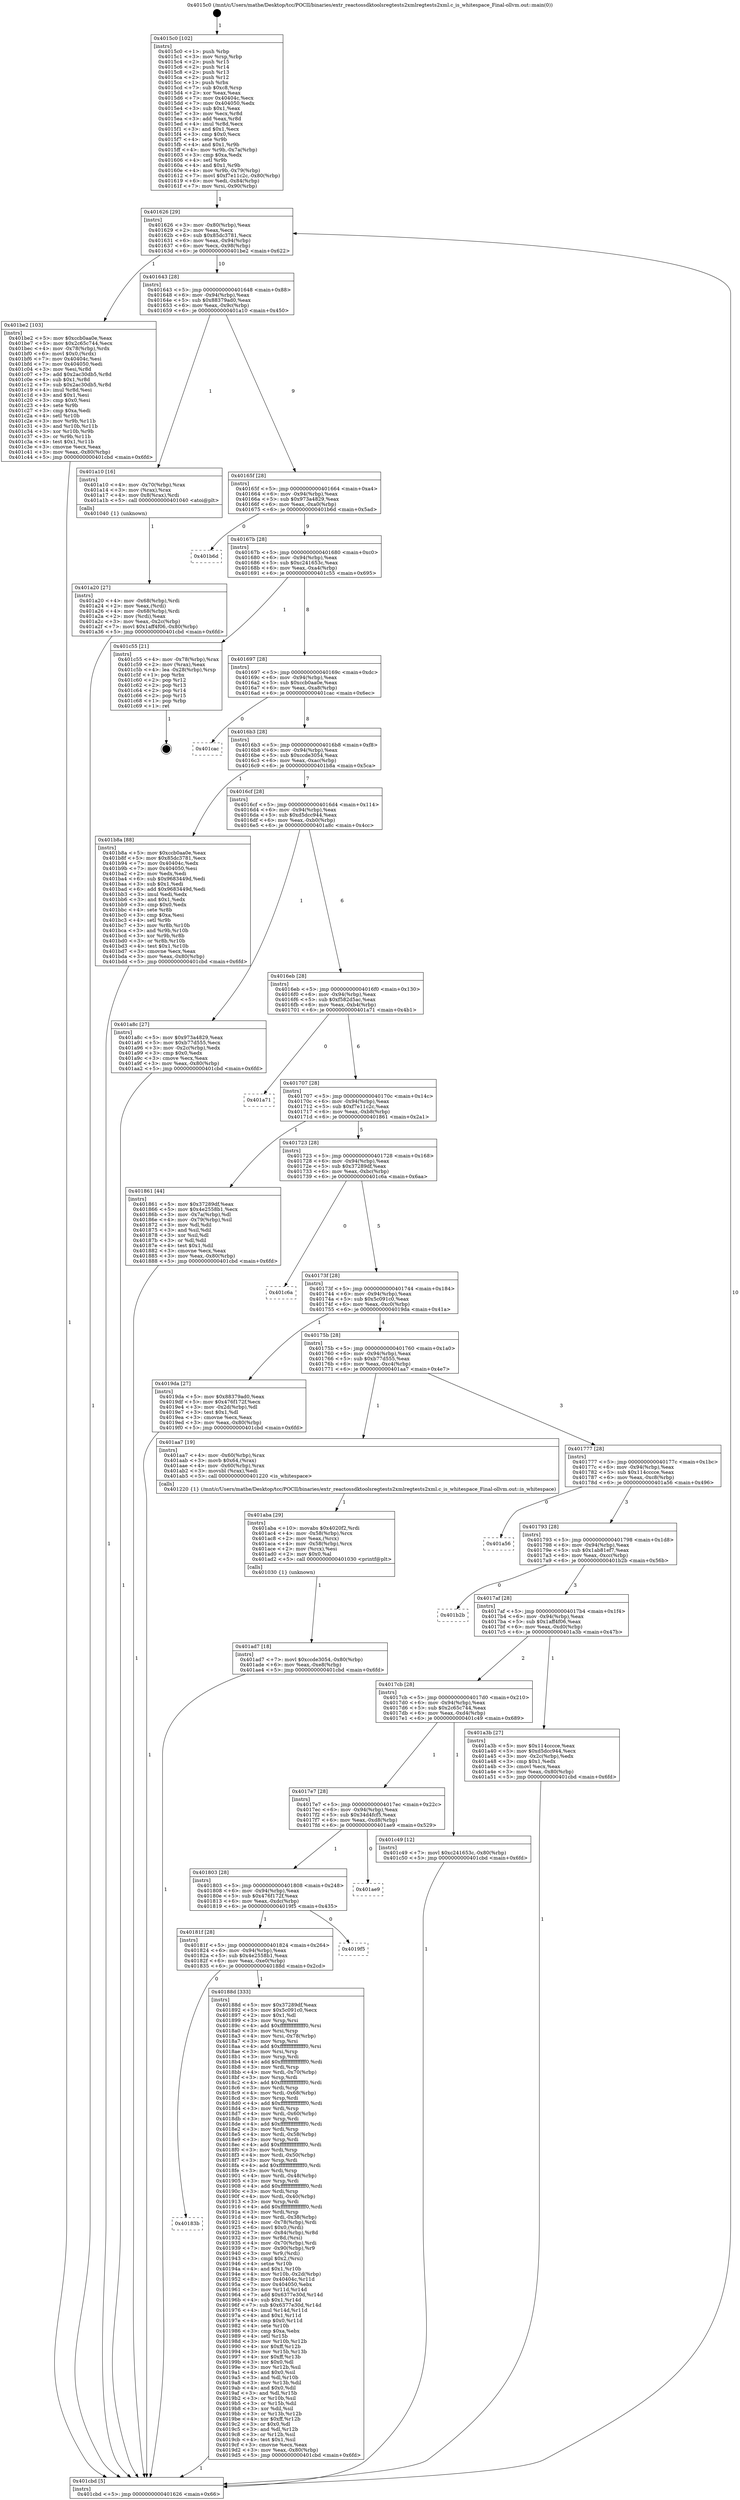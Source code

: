 digraph "0x4015c0" {
  label = "0x4015c0 (/mnt/c/Users/mathe/Desktop/tcc/POCII/binaries/extr_reactossdktoolsregtests2xmlregtests2xml.c_is_whitespace_Final-ollvm.out::main(0))"
  labelloc = "t"
  node[shape=record]

  Entry [label="",width=0.3,height=0.3,shape=circle,fillcolor=black,style=filled]
  "0x401626" [label="{
     0x401626 [29]\l
     | [instrs]\l
     &nbsp;&nbsp;0x401626 \<+3\>: mov -0x80(%rbp),%eax\l
     &nbsp;&nbsp;0x401629 \<+2\>: mov %eax,%ecx\l
     &nbsp;&nbsp;0x40162b \<+6\>: sub $0x85dc3781,%ecx\l
     &nbsp;&nbsp;0x401631 \<+6\>: mov %eax,-0x94(%rbp)\l
     &nbsp;&nbsp;0x401637 \<+6\>: mov %ecx,-0x98(%rbp)\l
     &nbsp;&nbsp;0x40163d \<+6\>: je 0000000000401be2 \<main+0x622\>\l
  }"]
  "0x401be2" [label="{
     0x401be2 [103]\l
     | [instrs]\l
     &nbsp;&nbsp;0x401be2 \<+5\>: mov $0xccb0aa0e,%eax\l
     &nbsp;&nbsp;0x401be7 \<+5\>: mov $0x2c65c744,%ecx\l
     &nbsp;&nbsp;0x401bec \<+4\>: mov -0x78(%rbp),%rdx\l
     &nbsp;&nbsp;0x401bf0 \<+6\>: movl $0x0,(%rdx)\l
     &nbsp;&nbsp;0x401bf6 \<+7\>: mov 0x40404c,%esi\l
     &nbsp;&nbsp;0x401bfd \<+7\>: mov 0x404050,%edi\l
     &nbsp;&nbsp;0x401c04 \<+3\>: mov %esi,%r8d\l
     &nbsp;&nbsp;0x401c07 \<+7\>: add $0x2ac30db5,%r8d\l
     &nbsp;&nbsp;0x401c0e \<+4\>: sub $0x1,%r8d\l
     &nbsp;&nbsp;0x401c12 \<+7\>: sub $0x2ac30db5,%r8d\l
     &nbsp;&nbsp;0x401c19 \<+4\>: imul %r8d,%esi\l
     &nbsp;&nbsp;0x401c1d \<+3\>: and $0x1,%esi\l
     &nbsp;&nbsp;0x401c20 \<+3\>: cmp $0x0,%esi\l
     &nbsp;&nbsp;0x401c23 \<+4\>: sete %r9b\l
     &nbsp;&nbsp;0x401c27 \<+3\>: cmp $0xa,%edi\l
     &nbsp;&nbsp;0x401c2a \<+4\>: setl %r10b\l
     &nbsp;&nbsp;0x401c2e \<+3\>: mov %r9b,%r11b\l
     &nbsp;&nbsp;0x401c31 \<+3\>: and %r10b,%r11b\l
     &nbsp;&nbsp;0x401c34 \<+3\>: xor %r10b,%r9b\l
     &nbsp;&nbsp;0x401c37 \<+3\>: or %r9b,%r11b\l
     &nbsp;&nbsp;0x401c3a \<+4\>: test $0x1,%r11b\l
     &nbsp;&nbsp;0x401c3e \<+3\>: cmovne %ecx,%eax\l
     &nbsp;&nbsp;0x401c41 \<+3\>: mov %eax,-0x80(%rbp)\l
     &nbsp;&nbsp;0x401c44 \<+5\>: jmp 0000000000401cbd \<main+0x6fd\>\l
  }"]
  "0x401643" [label="{
     0x401643 [28]\l
     | [instrs]\l
     &nbsp;&nbsp;0x401643 \<+5\>: jmp 0000000000401648 \<main+0x88\>\l
     &nbsp;&nbsp;0x401648 \<+6\>: mov -0x94(%rbp),%eax\l
     &nbsp;&nbsp;0x40164e \<+5\>: sub $0x88379ad0,%eax\l
     &nbsp;&nbsp;0x401653 \<+6\>: mov %eax,-0x9c(%rbp)\l
     &nbsp;&nbsp;0x401659 \<+6\>: je 0000000000401a10 \<main+0x450\>\l
  }"]
  Exit [label="",width=0.3,height=0.3,shape=circle,fillcolor=black,style=filled,peripheries=2]
  "0x401a10" [label="{
     0x401a10 [16]\l
     | [instrs]\l
     &nbsp;&nbsp;0x401a10 \<+4\>: mov -0x70(%rbp),%rax\l
     &nbsp;&nbsp;0x401a14 \<+3\>: mov (%rax),%rax\l
     &nbsp;&nbsp;0x401a17 \<+4\>: mov 0x8(%rax),%rdi\l
     &nbsp;&nbsp;0x401a1b \<+5\>: call 0000000000401040 \<atoi@plt\>\l
     | [calls]\l
     &nbsp;&nbsp;0x401040 \{1\} (unknown)\l
  }"]
  "0x40165f" [label="{
     0x40165f [28]\l
     | [instrs]\l
     &nbsp;&nbsp;0x40165f \<+5\>: jmp 0000000000401664 \<main+0xa4\>\l
     &nbsp;&nbsp;0x401664 \<+6\>: mov -0x94(%rbp),%eax\l
     &nbsp;&nbsp;0x40166a \<+5\>: sub $0x973a4829,%eax\l
     &nbsp;&nbsp;0x40166f \<+6\>: mov %eax,-0xa0(%rbp)\l
     &nbsp;&nbsp;0x401675 \<+6\>: je 0000000000401b6d \<main+0x5ad\>\l
  }"]
  "0x401ad7" [label="{
     0x401ad7 [18]\l
     | [instrs]\l
     &nbsp;&nbsp;0x401ad7 \<+7\>: movl $0xccde3054,-0x80(%rbp)\l
     &nbsp;&nbsp;0x401ade \<+6\>: mov %eax,-0xe8(%rbp)\l
     &nbsp;&nbsp;0x401ae4 \<+5\>: jmp 0000000000401cbd \<main+0x6fd\>\l
  }"]
  "0x401b6d" [label="{
     0x401b6d\l
  }", style=dashed]
  "0x40167b" [label="{
     0x40167b [28]\l
     | [instrs]\l
     &nbsp;&nbsp;0x40167b \<+5\>: jmp 0000000000401680 \<main+0xc0\>\l
     &nbsp;&nbsp;0x401680 \<+6\>: mov -0x94(%rbp),%eax\l
     &nbsp;&nbsp;0x401686 \<+5\>: sub $0xc241653c,%eax\l
     &nbsp;&nbsp;0x40168b \<+6\>: mov %eax,-0xa4(%rbp)\l
     &nbsp;&nbsp;0x401691 \<+6\>: je 0000000000401c55 \<main+0x695\>\l
  }"]
  "0x401aba" [label="{
     0x401aba [29]\l
     | [instrs]\l
     &nbsp;&nbsp;0x401aba \<+10\>: movabs $0x4020f2,%rdi\l
     &nbsp;&nbsp;0x401ac4 \<+4\>: mov -0x58(%rbp),%rcx\l
     &nbsp;&nbsp;0x401ac8 \<+2\>: mov %eax,(%rcx)\l
     &nbsp;&nbsp;0x401aca \<+4\>: mov -0x58(%rbp),%rcx\l
     &nbsp;&nbsp;0x401ace \<+2\>: mov (%rcx),%esi\l
     &nbsp;&nbsp;0x401ad0 \<+2\>: mov $0x0,%al\l
     &nbsp;&nbsp;0x401ad2 \<+5\>: call 0000000000401030 \<printf@plt\>\l
     | [calls]\l
     &nbsp;&nbsp;0x401030 \{1\} (unknown)\l
  }"]
  "0x401c55" [label="{
     0x401c55 [21]\l
     | [instrs]\l
     &nbsp;&nbsp;0x401c55 \<+4\>: mov -0x78(%rbp),%rax\l
     &nbsp;&nbsp;0x401c59 \<+2\>: mov (%rax),%eax\l
     &nbsp;&nbsp;0x401c5b \<+4\>: lea -0x28(%rbp),%rsp\l
     &nbsp;&nbsp;0x401c5f \<+1\>: pop %rbx\l
     &nbsp;&nbsp;0x401c60 \<+2\>: pop %r12\l
     &nbsp;&nbsp;0x401c62 \<+2\>: pop %r13\l
     &nbsp;&nbsp;0x401c64 \<+2\>: pop %r14\l
     &nbsp;&nbsp;0x401c66 \<+2\>: pop %r15\l
     &nbsp;&nbsp;0x401c68 \<+1\>: pop %rbp\l
     &nbsp;&nbsp;0x401c69 \<+1\>: ret\l
  }"]
  "0x401697" [label="{
     0x401697 [28]\l
     | [instrs]\l
     &nbsp;&nbsp;0x401697 \<+5\>: jmp 000000000040169c \<main+0xdc\>\l
     &nbsp;&nbsp;0x40169c \<+6\>: mov -0x94(%rbp),%eax\l
     &nbsp;&nbsp;0x4016a2 \<+5\>: sub $0xccb0aa0e,%eax\l
     &nbsp;&nbsp;0x4016a7 \<+6\>: mov %eax,-0xa8(%rbp)\l
     &nbsp;&nbsp;0x4016ad \<+6\>: je 0000000000401cac \<main+0x6ec\>\l
  }"]
  "0x401a20" [label="{
     0x401a20 [27]\l
     | [instrs]\l
     &nbsp;&nbsp;0x401a20 \<+4\>: mov -0x68(%rbp),%rdi\l
     &nbsp;&nbsp;0x401a24 \<+2\>: mov %eax,(%rdi)\l
     &nbsp;&nbsp;0x401a26 \<+4\>: mov -0x68(%rbp),%rdi\l
     &nbsp;&nbsp;0x401a2a \<+2\>: mov (%rdi),%eax\l
     &nbsp;&nbsp;0x401a2c \<+3\>: mov %eax,-0x2c(%rbp)\l
     &nbsp;&nbsp;0x401a2f \<+7\>: movl $0x1aff4f06,-0x80(%rbp)\l
     &nbsp;&nbsp;0x401a36 \<+5\>: jmp 0000000000401cbd \<main+0x6fd\>\l
  }"]
  "0x401cac" [label="{
     0x401cac\l
  }", style=dashed]
  "0x4016b3" [label="{
     0x4016b3 [28]\l
     | [instrs]\l
     &nbsp;&nbsp;0x4016b3 \<+5\>: jmp 00000000004016b8 \<main+0xf8\>\l
     &nbsp;&nbsp;0x4016b8 \<+6\>: mov -0x94(%rbp),%eax\l
     &nbsp;&nbsp;0x4016be \<+5\>: sub $0xccde3054,%eax\l
     &nbsp;&nbsp;0x4016c3 \<+6\>: mov %eax,-0xac(%rbp)\l
     &nbsp;&nbsp;0x4016c9 \<+6\>: je 0000000000401b8a \<main+0x5ca\>\l
  }"]
  "0x40183b" [label="{
     0x40183b\l
  }", style=dashed]
  "0x401b8a" [label="{
     0x401b8a [88]\l
     | [instrs]\l
     &nbsp;&nbsp;0x401b8a \<+5\>: mov $0xccb0aa0e,%eax\l
     &nbsp;&nbsp;0x401b8f \<+5\>: mov $0x85dc3781,%ecx\l
     &nbsp;&nbsp;0x401b94 \<+7\>: mov 0x40404c,%edx\l
     &nbsp;&nbsp;0x401b9b \<+7\>: mov 0x404050,%esi\l
     &nbsp;&nbsp;0x401ba2 \<+2\>: mov %edx,%edi\l
     &nbsp;&nbsp;0x401ba4 \<+6\>: sub $0x9683449d,%edi\l
     &nbsp;&nbsp;0x401baa \<+3\>: sub $0x1,%edi\l
     &nbsp;&nbsp;0x401bad \<+6\>: add $0x9683449d,%edi\l
     &nbsp;&nbsp;0x401bb3 \<+3\>: imul %edi,%edx\l
     &nbsp;&nbsp;0x401bb6 \<+3\>: and $0x1,%edx\l
     &nbsp;&nbsp;0x401bb9 \<+3\>: cmp $0x0,%edx\l
     &nbsp;&nbsp;0x401bbc \<+4\>: sete %r8b\l
     &nbsp;&nbsp;0x401bc0 \<+3\>: cmp $0xa,%esi\l
     &nbsp;&nbsp;0x401bc3 \<+4\>: setl %r9b\l
     &nbsp;&nbsp;0x401bc7 \<+3\>: mov %r8b,%r10b\l
     &nbsp;&nbsp;0x401bca \<+3\>: and %r9b,%r10b\l
     &nbsp;&nbsp;0x401bcd \<+3\>: xor %r9b,%r8b\l
     &nbsp;&nbsp;0x401bd0 \<+3\>: or %r8b,%r10b\l
     &nbsp;&nbsp;0x401bd3 \<+4\>: test $0x1,%r10b\l
     &nbsp;&nbsp;0x401bd7 \<+3\>: cmovne %ecx,%eax\l
     &nbsp;&nbsp;0x401bda \<+3\>: mov %eax,-0x80(%rbp)\l
     &nbsp;&nbsp;0x401bdd \<+5\>: jmp 0000000000401cbd \<main+0x6fd\>\l
  }"]
  "0x4016cf" [label="{
     0x4016cf [28]\l
     | [instrs]\l
     &nbsp;&nbsp;0x4016cf \<+5\>: jmp 00000000004016d4 \<main+0x114\>\l
     &nbsp;&nbsp;0x4016d4 \<+6\>: mov -0x94(%rbp),%eax\l
     &nbsp;&nbsp;0x4016da \<+5\>: sub $0xd5dcc944,%eax\l
     &nbsp;&nbsp;0x4016df \<+6\>: mov %eax,-0xb0(%rbp)\l
     &nbsp;&nbsp;0x4016e5 \<+6\>: je 0000000000401a8c \<main+0x4cc\>\l
  }"]
  "0x40188d" [label="{
     0x40188d [333]\l
     | [instrs]\l
     &nbsp;&nbsp;0x40188d \<+5\>: mov $0x37289df,%eax\l
     &nbsp;&nbsp;0x401892 \<+5\>: mov $0x5c091c0,%ecx\l
     &nbsp;&nbsp;0x401897 \<+2\>: mov $0x1,%dl\l
     &nbsp;&nbsp;0x401899 \<+3\>: mov %rsp,%rsi\l
     &nbsp;&nbsp;0x40189c \<+4\>: add $0xfffffffffffffff0,%rsi\l
     &nbsp;&nbsp;0x4018a0 \<+3\>: mov %rsi,%rsp\l
     &nbsp;&nbsp;0x4018a3 \<+4\>: mov %rsi,-0x78(%rbp)\l
     &nbsp;&nbsp;0x4018a7 \<+3\>: mov %rsp,%rsi\l
     &nbsp;&nbsp;0x4018aa \<+4\>: add $0xfffffffffffffff0,%rsi\l
     &nbsp;&nbsp;0x4018ae \<+3\>: mov %rsi,%rsp\l
     &nbsp;&nbsp;0x4018b1 \<+3\>: mov %rsp,%rdi\l
     &nbsp;&nbsp;0x4018b4 \<+4\>: add $0xfffffffffffffff0,%rdi\l
     &nbsp;&nbsp;0x4018b8 \<+3\>: mov %rdi,%rsp\l
     &nbsp;&nbsp;0x4018bb \<+4\>: mov %rdi,-0x70(%rbp)\l
     &nbsp;&nbsp;0x4018bf \<+3\>: mov %rsp,%rdi\l
     &nbsp;&nbsp;0x4018c2 \<+4\>: add $0xfffffffffffffff0,%rdi\l
     &nbsp;&nbsp;0x4018c6 \<+3\>: mov %rdi,%rsp\l
     &nbsp;&nbsp;0x4018c9 \<+4\>: mov %rdi,-0x68(%rbp)\l
     &nbsp;&nbsp;0x4018cd \<+3\>: mov %rsp,%rdi\l
     &nbsp;&nbsp;0x4018d0 \<+4\>: add $0xfffffffffffffff0,%rdi\l
     &nbsp;&nbsp;0x4018d4 \<+3\>: mov %rdi,%rsp\l
     &nbsp;&nbsp;0x4018d7 \<+4\>: mov %rdi,-0x60(%rbp)\l
     &nbsp;&nbsp;0x4018db \<+3\>: mov %rsp,%rdi\l
     &nbsp;&nbsp;0x4018de \<+4\>: add $0xfffffffffffffff0,%rdi\l
     &nbsp;&nbsp;0x4018e2 \<+3\>: mov %rdi,%rsp\l
     &nbsp;&nbsp;0x4018e5 \<+4\>: mov %rdi,-0x58(%rbp)\l
     &nbsp;&nbsp;0x4018e9 \<+3\>: mov %rsp,%rdi\l
     &nbsp;&nbsp;0x4018ec \<+4\>: add $0xfffffffffffffff0,%rdi\l
     &nbsp;&nbsp;0x4018f0 \<+3\>: mov %rdi,%rsp\l
     &nbsp;&nbsp;0x4018f3 \<+4\>: mov %rdi,-0x50(%rbp)\l
     &nbsp;&nbsp;0x4018f7 \<+3\>: mov %rsp,%rdi\l
     &nbsp;&nbsp;0x4018fa \<+4\>: add $0xfffffffffffffff0,%rdi\l
     &nbsp;&nbsp;0x4018fe \<+3\>: mov %rdi,%rsp\l
     &nbsp;&nbsp;0x401901 \<+4\>: mov %rdi,-0x48(%rbp)\l
     &nbsp;&nbsp;0x401905 \<+3\>: mov %rsp,%rdi\l
     &nbsp;&nbsp;0x401908 \<+4\>: add $0xfffffffffffffff0,%rdi\l
     &nbsp;&nbsp;0x40190c \<+3\>: mov %rdi,%rsp\l
     &nbsp;&nbsp;0x40190f \<+4\>: mov %rdi,-0x40(%rbp)\l
     &nbsp;&nbsp;0x401913 \<+3\>: mov %rsp,%rdi\l
     &nbsp;&nbsp;0x401916 \<+4\>: add $0xfffffffffffffff0,%rdi\l
     &nbsp;&nbsp;0x40191a \<+3\>: mov %rdi,%rsp\l
     &nbsp;&nbsp;0x40191d \<+4\>: mov %rdi,-0x38(%rbp)\l
     &nbsp;&nbsp;0x401921 \<+4\>: mov -0x78(%rbp),%rdi\l
     &nbsp;&nbsp;0x401925 \<+6\>: movl $0x0,(%rdi)\l
     &nbsp;&nbsp;0x40192b \<+7\>: mov -0x84(%rbp),%r8d\l
     &nbsp;&nbsp;0x401932 \<+3\>: mov %r8d,(%rsi)\l
     &nbsp;&nbsp;0x401935 \<+4\>: mov -0x70(%rbp),%rdi\l
     &nbsp;&nbsp;0x401939 \<+7\>: mov -0x90(%rbp),%r9\l
     &nbsp;&nbsp;0x401940 \<+3\>: mov %r9,(%rdi)\l
     &nbsp;&nbsp;0x401943 \<+3\>: cmpl $0x2,(%rsi)\l
     &nbsp;&nbsp;0x401946 \<+4\>: setne %r10b\l
     &nbsp;&nbsp;0x40194a \<+4\>: and $0x1,%r10b\l
     &nbsp;&nbsp;0x40194e \<+4\>: mov %r10b,-0x2d(%rbp)\l
     &nbsp;&nbsp;0x401952 \<+8\>: mov 0x40404c,%r11d\l
     &nbsp;&nbsp;0x40195a \<+7\>: mov 0x404050,%ebx\l
     &nbsp;&nbsp;0x401961 \<+3\>: mov %r11d,%r14d\l
     &nbsp;&nbsp;0x401964 \<+7\>: add $0x6377e30d,%r14d\l
     &nbsp;&nbsp;0x40196b \<+4\>: sub $0x1,%r14d\l
     &nbsp;&nbsp;0x40196f \<+7\>: sub $0x6377e30d,%r14d\l
     &nbsp;&nbsp;0x401976 \<+4\>: imul %r14d,%r11d\l
     &nbsp;&nbsp;0x40197a \<+4\>: and $0x1,%r11d\l
     &nbsp;&nbsp;0x40197e \<+4\>: cmp $0x0,%r11d\l
     &nbsp;&nbsp;0x401982 \<+4\>: sete %r10b\l
     &nbsp;&nbsp;0x401986 \<+3\>: cmp $0xa,%ebx\l
     &nbsp;&nbsp;0x401989 \<+4\>: setl %r15b\l
     &nbsp;&nbsp;0x40198d \<+3\>: mov %r10b,%r12b\l
     &nbsp;&nbsp;0x401990 \<+4\>: xor $0xff,%r12b\l
     &nbsp;&nbsp;0x401994 \<+3\>: mov %r15b,%r13b\l
     &nbsp;&nbsp;0x401997 \<+4\>: xor $0xff,%r13b\l
     &nbsp;&nbsp;0x40199b \<+3\>: xor $0x0,%dl\l
     &nbsp;&nbsp;0x40199e \<+3\>: mov %r12b,%sil\l
     &nbsp;&nbsp;0x4019a1 \<+4\>: and $0x0,%sil\l
     &nbsp;&nbsp;0x4019a5 \<+3\>: and %dl,%r10b\l
     &nbsp;&nbsp;0x4019a8 \<+3\>: mov %r13b,%dil\l
     &nbsp;&nbsp;0x4019ab \<+4\>: and $0x0,%dil\l
     &nbsp;&nbsp;0x4019af \<+3\>: and %dl,%r15b\l
     &nbsp;&nbsp;0x4019b2 \<+3\>: or %r10b,%sil\l
     &nbsp;&nbsp;0x4019b5 \<+3\>: or %r15b,%dil\l
     &nbsp;&nbsp;0x4019b8 \<+3\>: xor %dil,%sil\l
     &nbsp;&nbsp;0x4019bb \<+3\>: or %r13b,%r12b\l
     &nbsp;&nbsp;0x4019be \<+4\>: xor $0xff,%r12b\l
     &nbsp;&nbsp;0x4019c2 \<+3\>: or $0x0,%dl\l
     &nbsp;&nbsp;0x4019c5 \<+3\>: and %dl,%r12b\l
     &nbsp;&nbsp;0x4019c8 \<+3\>: or %r12b,%sil\l
     &nbsp;&nbsp;0x4019cb \<+4\>: test $0x1,%sil\l
     &nbsp;&nbsp;0x4019cf \<+3\>: cmovne %ecx,%eax\l
     &nbsp;&nbsp;0x4019d2 \<+3\>: mov %eax,-0x80(%rbp)\l
     &nbsp;&nbsp;0x4019d5 \<+5\>: jmp 0000000000401cbd \<main+0x6fd\>\l
  }"]
  "0x401a8c" [label="{
     0x401a8c [27]\l
     | [instrs]\l
     &nbsp;&nbsp;0x401a8c \<+5\>: mov $0x973a4829,%eax\l
     &nbsp;&nbsp;0x401a91 \<+5\>: mov $0xb77d555,%ecx\l
     &nbsp;&nbsp;0x401a96 \<+3\>: mov -0x2c(%rbp),%edx\l
     &nbsp;&nbsp;0x401a99 \<+3\>: cmp $0x0,%edx\l
     &nbsp;&nbsp;0x401a9c \<+3\>: cmove %ecx,%eax\l
     &nbsp;&nbsp;0x401a9f \<+3\>: mov %eax,-0x80(%rbp)\l
     &nbsp;&nbsp;0x401aa2 \<+5\>: jmp 0000000000401cbd \<main+0x6fd\>\l
  }"]
  "0x4016eb" [label="{
     0x4016eb [28]\l
     | [instrs]\l
     &nbsp;&nbsp;0x4016eb \<+5\>: jmp 00000000004016f0 \<main+0x130\>\l
     &nbsp;&nbsp;0x4016f0 \<+6\>: mov -0x94(%rbp),%eax\l
     &nbsp;&nbsp;0x4016f6 \<+5\>: sub $0xf582d5ac,%eax\l
     &nbsp;&nbsp;0x4016fb \<+6\>: mov %eax,-0xb4(%rbp)\l
     &nbsp;&nbsp;0x401701 \<+6\>: je 0000000000401a71 \<main+0x4b1\>\l
  }"]
  "0x40181f" [label="{
     0x40181f [28]\l
     | [instrs]\l
     &nbsp;&nbsp;0x40181f \<+5\>: jmp 0000000000401824 \<main+0x264\>\l
     &nbsp;&nbsp;0x401824 \<+6\>: mov -0x94(%rbp),%eax\l
     &nbsp;&nbsp;0x40182a \<+5\>: sub $0x4e2558b1,%eax\l
     &nbsp;&nbsp;0x40182f \<+6\>: mov %eax,-0xe0(%rbp)\l
     &nbsp;&nbsp;0x401835 \<+6\>: je 000000000040188d \<main+0x2cd\>\l
  }"]
  "0x401a71" [label="{
     0x401a71\l
  }", style=dashed]
  "0x401707" [label="{
     0x401707 [28]\l
     | [instrs]\l
     &nbsp;&nbsp;0x401707 \<+5\>: jmp 000000000040170c \<main+0x14c\>\l
     &nbsp;&nbsp;0x40170c \<+6\>: mov -0x94(%rbp),%eax\l
     &nbsp;&nbsp;0x401712 \<+5\>: sub $0xf7e11c2c,%eax\l
     &nbsp;&nbsp;0x401717 \<+6\>: mov %eax,-0xb8(%rbp)\l
     &nbsp;&nbsp;0x40171d \<+6\>: je 0000000000401861 \<main+0x2a1\>\l
  }"]
  "0x4019f5" [label="{
     0x4019f5\l
  }", style=dashed]
  "0x401861" [label="{
     0x401861 [44]\l
     | [instrs]\l
     &nbsp;&nbsp;0x401861 \<+5\>: mov $0x37289df,%eax\l
     &nbsp;&nbsp;0x401866 \<+5\>: mov $0x4e2558b1,%ecx\l
     &nbsp;&nbsp;0x40186b \<+3\>: mov -0x7a(%rbp),%dl\l
     &nbsp;&nbsp;0x40186e \<+4\>: mov -0x79(%rbp),%sil\l
     &nbsp;&nbsp;0x401872 \<+3\>: mov %dl,%dil\l
     &nbsp;&nbsp;0x401875 \<+3\>: and %sil,%dil\l
     &nbsp;&nbsp;0x401878 \<+3\>: xor %sil,%dl\l
     &nbsp;&nbsp;0x40187b \<+3\>: or %dl,%dil\l
     &nbsp;&nbsp;0x40187e \<+4\>: test $0x1,%dil\l
     &nbsp;&nbsp;0x401882 \<+3\>: cmovne %ecx,%eax\l
     &nbsp;&nbsp;0x401885 \<+3\>: mov %eax,-0x80(%rbp)\l
     &nbsp;&nbsp;0x401888 \<+5\>: jmp 0000000000401cbd \<main+0x6fd\>\l
  }"]
  "0x401723" [label="{
     0x401723 [28]\l
     | [instrs]\l
     &nbsp;&nbsp;0x401723 \<+5\>: jmp 0000000000401728 \<main+0x168\>\l
     &nbsp;&nbsp;0x401728 \<+6\>: mov -0x94(%rbp),%eax\l
     &nbsp;&nbsp;0x40172e \<+5\>: sub $0x37289df,%eax\l
     &nbsp;&nbsp;0x401733 \<+6\>: mov %eax,-0xbc(%rbp)\l
     &nbsp;&nbsp;0x401739 \<+6\>: je 0000000000401c6a \<main+0x6aa\>\l
  }"]
  "0x401cbd" [label="{
     0x401cbd [5]\l
     | [instrs]\l
     &nbsp;&nbsp;0x401cbd \<+5\>: jmp 0000000000401626 \<main+0x66\>\l
  }"]
  "0x4015c0" [label="{
     0x4015c0 [102]\l
     | [instrs]\l
     &nbsp;&nbsp;0x4015c0 \<+1\>: push %rbp\l
     &nbsp;&nbsp;0x4015c1 \<+3\>: mov %rsp,%rbp\l
     &nbsp;&nbsp;0x4015c4 \<+2\>: push %r15\l
     &nbsp;&nbsp;0x4015c6 \<+2\>: push %r14\l
     &nbsp;&nbsp;0x4015c8 \<+2\>: push %r13\l
     &nbsp;&nbsp;0x4015ca \<+2\>: push %r12\l
     &nbsp;&nbsp;0x4015cc \<+1\>: push %rbx\l
     &nbsp;&nbsp;0x4015cd \<+7\>: sub $0xc8,%rsp\l
     &nbsp;&nbsp;0x4015d4 \<+2\>: xor %eax,%eax\l
     &nbsp;&nbsp;0x4015d6 \<+7\>: mov 0x40404c,%ecx\l
     &nbsp;&nbsp;0x4015dd \<+7\>: mov 0x404050,%edx\l
     &nbsp;&nbsp;0x4015e4 \<+3\>: sub $0x1,%eax\l
     &nbsp;&nbsp;0x4015e7 \<+3\>: mov %ecx,%r8d\l
     &nbsp;&nbsp;0x4015ea \<+3\>: add %eax,%r8d\l
     &nbsp;&nbsp;0x4015ed \<+4\>: imul %r8d,%ecx\l
     &nbsp;&nbsp;0x4015f1 \<+3\>: and $0x1,%ecx\l
     &nbsp;&nbsp;0x4015f4 \<+3\>: cmp $0x0,%ecx\l
     &nbsp;&nbsp;0x4015f7 \<+4\>: sete %r9b\l
     &nbsp;&nbsp;0x4015fb \<+4\>: and $0x1,%r9b\l
     &nbsp;&nbsp;0x4015ff \<+4\>: mov %r9b,-0x7a(%rbp)\l
     &nbsp;&nbsp;0x401603 \<+3\>: cmp $0xa,%edx\l
     &nbsp;&nbsp;0x401606 \<+4\>: setl %r9b\l
     &nbsp;&nbsp;0x40160a \<+4\>: and $0x1,%r9b\l
     &nbsp;&nbsp;0x40160e \<+4\>: mov %r9b,-0x79(%rbp)\l
     &nbsp;&nbsp;0x401612 \<+7\>: movl $0xf7e11c2c,-0x80(%rbp)\l
     &nbsp;&nbsp;0x401619 \<+6\>: mov %edi,-0x84(%rbp)\l
     &nbsp;&nbsp;0x40161f \<+7\>: mov %rsi,-0x90(%rbp)\l
  }"]
  "0x401803" [label="{
     0x401803 [28]\l
     | [instrs]\l
     &nbsp;&nbsp;0x401803 \<+5\>: jmp 0000000000401808 \<main+0x248\>\l
     &nbsp;&nbsp;0x401808 \<+6\>: mov -0x94(%rbp),%eax\l
     &nbsp;&nbsp;0x40180e \<+5\>: sub $0x476f172f,%eax\l
     &nbsp;&nbsp;0x401813 \<+6\>: mov %eax,-0xdc(%rbp)\l
     &nbsp;&nbsp;0x401819 \<+6\>: je 00000000004019f5 \<main+0x435\>\l
  }"]
  "0x401c6a" [label="{
     0x401c6a\l
  }", style=dashed]
  "0x40173f" [label="{
     0x40173f [28]\l
     | [instrs]\l
     &nbsp;&nbsp;0x40173f \<+5\>: jmp 0000000000401744 \<main+0x184\>\l
     &nbsp;&nbsp;0x401744 \<+6\>: mov -0x94(%rbp),%eax\l
     &nbsp;&nbsp;0x40174a \<+5\>: sub $0x5c091c0,%eax\l
     &nbsp;&nbsp;0x40174f \<+6\>: mov %eax,-0xc0(%rbp)\l
     &nbsp;&nbsp;0x401755 \<+6\>: je 00000000004019da \<main+0x41a\>\l
  }"]
  "0x401ae9" [label="{
     0x401ae9\l
  }", style=dashed]
  "0x4019da" [label="{
     0x4019da [27]\l
     | [instrs]\l
     &nbsp;&nbsp;0x4019da \<+5\>: mov $0x88379ad0,%eax\l
     &nbsp;&nbsp;0x4019df \<+5\>: mov $0x476f172f,%ecx\l
     &nbsp;&nbsp;0x4019e4 \<+3\>: mov -0x2d(%rbp),%dl\l
     &nbsp;&nbsp;0x4019e7 \<+3\>: test $0x1,%dl\l
     &nbsp;&nbsp;0x4019ea \<+3\>: cmovne %ecx,%eax\l
     &nbsp;&nbsp;0x4019ed \<+3\>: mov %eax,-0x80(%rbp)\l
     &nbsp;&nbsp;0x4019f0 \<+5\>: jmp 0000000000401cbd \<main+0x6fd\>\l
  }"]
  "0x40175b" [label="{
     0x40175b [28]\l
     | [instrs]\l
     &nbsp;&nbsp;0x40175b \<+5\>: jmp 0000000000401760 \<main+0x1a0\>\l
     &nbsp;&nbsp;0x401760 \<+6\>: mov -0x94(%rbp),%eax\l
     &nbsp;&nbsp;0x401766 \<+5\>: sub $0xb77d555,%eax\l
     &nbsp;&nbsp;0x40176b \<+6\>: mov %eax,-0xc4(%rbp)\l
     &nbsp;&nbsp;0x401771 \<+6\>: je 0000000000401aa7 \<main+0x4e7\>\l
  }"]
  "0x4017e7" [label="{
     0x4017e7 [28]\l
     | [instrs]\l
     &nbsp;&nbsp;0x4017e7 \<+5\>: jmp 00000000004017ec \<main+0x22c\>\l
     &nbsp;&nbsp;0x4017ec \<+6\>: mov -0x94(%rbp),%eax\l
     &nbsp;&nbsp;0x4017f2 \<+5\>: sub $0x34d4fcf5,%eax\l
     &nbsp;&nbsp;0x4017f7 \<+6\>: mov %eax,-0xd8(%rbp)\l
     &nbsp;&nbsp;0x4017fd \<+6\>: je 0000000000401ae9 \<main+0x529\>\l
  }"]
  "0x401aa7" [label="{
     0x401aa7 [19]\l
     | [instrs]\l
     &nbsp;&nbsp;0x401aa7 \<+4\>: mov -0x60(%rbp),%rax\l
     &nbsp;&nbsp;0x401aab \<+3\>: movb $0x64,(%rax)\l
     &nbsp;&nbsp;0x401aae \<+4\>: mov -0x60(%rbp),%rax\l
     &nbsp;&nbsp;0x401ab2 \<+3\>: movsbl (%rax),%edi\l
     &nbsp;&nbsp;0x401ab5 \<+5\>: call 0000000000401220 \<is_whitespace\>\l
     | [calls]\l
     &nbsp;&nbsp;0x401220 \{1\} (/mnt/c/Users/mathe/Desktop/tcc/POCII/binaries/extr_reactossdktoolsregtests2xmlregtests2xml.c_is_whitespace_Final-ollvm.out::is_whitespace)\l
  }"]
  "0x401777" [label="{
     0x401777 [28]\l
     | [instrs]\l
     &nbsp;&nbsp;0x401777 \<+5\>: jmp 000000000040177c \<main+0x1bc\>\l
     &nbsp;&nbsp;0x40177c \<+6\>: mov -0x94(%rbp),%eax\l
     &nbsp;&nbsp;0x401782 \<+5\>: sub $0x114cccce,%eax\l
     &nbsp;&nbsp;0x401787 \<+6\>: mov %eax,-0xc8(%rbp)\l
     &nbsp;&nbsp;0x40178d \<+6\>: je 0000000000401a56 \<main+0x496\>\l
  }"]
  "0x401c49" [label="{
     0x401c49 [12]\l
     | [instrs]\l
     &nbsp;&nbsp;0x401c49 \<+7\>: movl $0xc241653c,-0x80(%rbp)\l
     &nbsp;&nbsp;0x401c50 \<+5\>: jmp 0000000000401cbd \<main+0x6fd\>\l
  }"]
  "0x401a56" [label="{
     0x401a56\l
  }", style=dashed]
  "0x401793" [label="{
     0x401793 [28]\l
     | [instrs]\l
     &nbsp;&nbsp;0x401793 \<+5\>: jmp 0000000000401798 \<main+0x1d8\>\l
     &nbsp;&nbsp;0x401798 \<+6\>: mov -0x94(%rbp),%eax\l
     &nbsp;&nbsp;0x40179e \<+5\>: sub $0x1ab81ef7,%eax\l
     &nbsp;&nbsp;0x4017a3 \<+6\>: mov %eax,-0xcc(%rbp)\l
     &nbsp;&nbsp;0x4017a9 \<+6\>: je 0000000000401b2b \<main+0x56b\>\l
  }"]
  "0x4017cb" [label="{
     0x4017cb [28]\l
     | [instrs]\l
     &nbsp;&nbsp;0x4017cb \<+5\>: jmp 00000000004017d0 \<main+0x210\>\l
     &nbsp;&nbsp;0x4017d0 \<+6\>: mov -0x94(%rbp),%eax\l
     &nbsp;&nbsp;0x4017d6 \<+5\>: sub $0x2c65c744,%eax\l
     &nbsp;&nbsp;0x4017db \<+6\>: mov %eax,-0xd4(%rbp)\l
     &nbsp;&nbsp;0x4017e1 \<+6\>: je 0000000000401c49 \<main+0x689\>\l
  }"]
  "0x401b2b" [label="{
     0x401b2b\l
  }", style=dashed]
  "0x4017af" [label="{
     0x4017af [28]\l
     | [instrs]\l
     &nbsp;&nbsp;0x4017af \<+5\>: jmp 00000000004017b4 \<main+0x1f4\>\l
     &nbsp;&nbsp;0x4017b4 \<+6\>: mov -0x94(%rbp),%eax\l
     &nbsp;&nbsp;0x4017ba \<+5\>: sub $0x1aff4f06,%eax\l
     &nbsp;&nbsp;0x4017bf \<+6\>: mov %eax,-0xd0(%rbp)\l
     &nbsp;&nbsp;0x4017c5 \<+6\>: je 0000000000401a3b \<main+0x47b\>\l
  }"]
  "0x401a3b" [label="{
     0x401a3b [27]\l
     | [instrs]\l
     &nbsp;&nbsp;0x401a3b \<+5\>: mov $0x114cccce,%eax\l
     &nbsp;&nbsp;0x401a40 \<+5\>: mov $0xd5dcc944,%ecx\l
     &nbsp;&nbsp;0x401a45 \<+3\>: mov -0x2c(%rbp),%edx\l
     &nbsp;&nbsp;0x401a48 \<+3\>: cmp $0x1,%edx\l
     &nbsp;&nbsp;0x401a4b \<+3\>: cmovl %ecx,%eax\l
     &nbsp;&nbsp;0x401a4e \<+3\>: mov %eax,-0x80(%rbp)\l
     &nbsp;&nbsp;0x401a51 \<+5\>: jmp 0000000000401cbd \<main+0x6fd\>\l
  }"]
  Entry -> "0x4015c0" [label=" 1"]
  "0x401626" -> "0x401be2" [label=" 1"]
  "0x401626" -> "0x401643" [label=" 10"]
  "0x401c55" -> Exit [label=" 1"]
  "0x401643" -> "0x401a10" [label=" 1"]
  "0x401643" -> "0x40165f" [label=" 9"]
  "0x401c49" -> "0x401cbd" [label=" 1"]
  "0x40165f" -> "0x401b6d" [label=" 0"]
  "0x40165f" -> "0x40167b" [label=" 9"]
  "0x401be2" -> "0x401cbd" [label=" 1"]
  "0x40167b" -> "0x401c55" [label=" 1"]
  "0x40167b" -> "0x401697" [label=" 8"]
  "0x401b8a" -> "0x401cbd" [label=" 1"]
  "0x401697" -> "0x401cac" [label=" 0"]
  "0x401697" -> "0x4016b3" [label=" 8"]
  "0x401ad7" -> "0x401cbd" [label=" 1"]
  "0x4016b3" -> "0x401b8a" [label=" 1"]
  "0x4016b3" -> "0x4016cf" [label=" 7"]
  "0x401aa7" -> "0x401aba" [label=" 1"]
  "0x4016cf" -> "0x401a8c" [label=" 1"]
  "0x4016cf" -> "0x4016eb" [label=" 6"]
  "0x401a8c" -> "0x401cbd" [label=" 1"]
  "0x4016eb" -> "0x401a71" [label=" 0"]
  "0x4016eb" -> "0x401707" [label=" 6"]
  "0x401a20" -> "0x401cbd" [label=" 1"]
  "0x401707" -> "0x401861" [label=" 1"]
  "0x401707" -> "0x401723" [label=" 5"]
  "0x401861" -> "0x401cbd" [label=" 1"]
  "0x4015c0" -> "0x401626" [label=" 1"]
  "0x401cbd" -> "0x401626" [label=" 10"]
  "0x401a10" -> "0x401a20" [label=" 1"]
  "0x401723" -> "0x401c6a" [label=" 0"]
  "0x401723" -> "0x40173f" [label=" 5"]
  "0x40188d" -> "0x401cbd" [label=" 1"]
  "0x40173f" -> "0x4019da" [label=" 1"]
  "0x40173f" -> "0x40175b" [label=" 4"]
  "0x401aba" -> "0x401ad7" [label=" 1"]
  "0x40175b" -> "0x401aa7" [label=" 1"]
  "0x40175b" -> "0x401777" [label=" 3"]
  "0x40181f" -> "0x40188d" [label=" 1"]
  "0x401777" -> "0x401a56" [label=" 0"]
  "0x401777" -> "0x401793" [label=" 3"]
  "0x401a3b" -> "0x401cbd" [label=" 1"]
  "0x401793" -> "0x401b2b" [label=" 0"]
  "0x401793" -> "0x4017af" [label=" 3"]
  "0x401803" -> "0x4019f5" [label=" 0"]
  "0x4017af" -> "0x401a3b" [label=" 1"]
  "0x4017af" -> "0x4017cb" [label=" 2"]
  "0x401803" -> "0x40181f" [label=" 1"]
  "0x4017cb" -> "0x401c49" [label=" 1"]
  "0x4017cb" -> "0x4017e7" [label=" 1"]
  "0x40181f" -> "0x40183b" [label=" 0"]
  "0x4017e7" -> "0x401ae9" [label=" 0"]
  "0x4017e7" -> "0x401803" [label=" 1"]
  "0x4019da" -> "0x401cbd" [label=" 1"]
}
